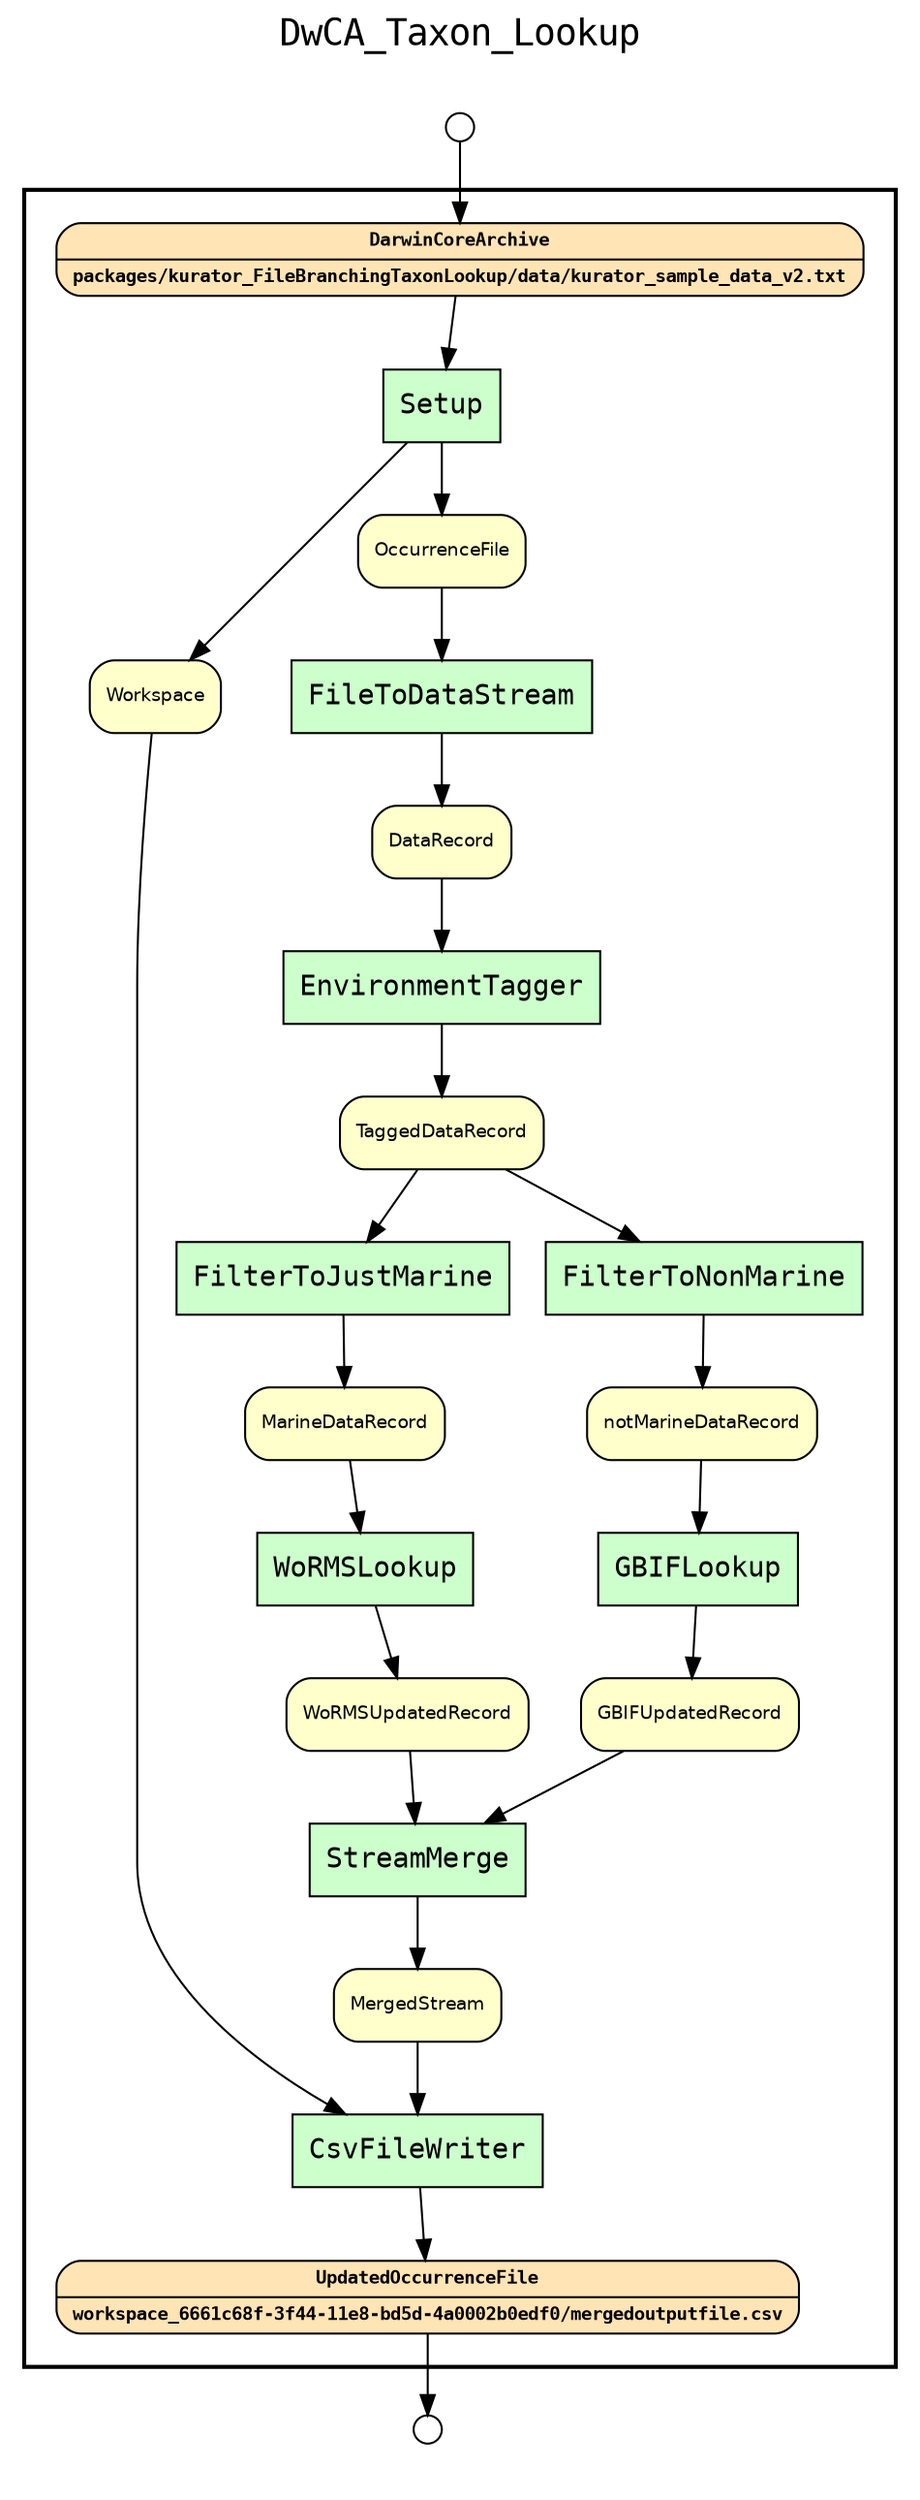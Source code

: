 
digraph yw_data_view {
rankdir=TB
fontname=Courier; fontsize=18; labelloc=t
label="DwCA_Taxon_Lookup"
subgraph cluster_workflow { label=""; color=black; penwidth=2
subgraph cluster_workflow_inner { label=""; color=white
node[shape=box style="filled" fillcolor="#CCFFCC" peripheries=1 fontname=Courier]
Setup
FileToDataStream
EnvironmentTagger
FilterToJustMarine
FilterToNonMarine
WoRMSLookup
GBIFLookup
StreamMerge
CsvFileWriter
node[shape=box style="filled" fillcolor="#CCFFCC" peripheries=1 fontname=Courier]
node[shape=box style="rounded,filled" fillcolor="#FFE4B5" peripheries=1 fontname="Courier-Bold" fontsize=9]
DarwinCoreArchive[shape=record rankdir=LR label="{<f0> DarwinCoreArchive |<f1>packages/kurator_FileBranchingTaxonLookup/data/kurator_sample_data_v2.txt\n}"]
node[shape=box style="rounded,filled" fillcolor="#FFFFCC" peripheries=1 fontname=Helvetica]
Workspace
OccurrenceFile
DataRecord
TaggedDataRecord
MarineDataRecord
notMarineDataRecord
WoRMSUpdatedRecord
GBIFUpdatedRecord
MergedStream
node[shape=box style="rounded,filled" fillcolor="#FFE4B5" peripheries=1 fontname="Courier-Bold" fontsize=9]
UpdatedOccurrenceFile[shape=record rankdir=LR label="{<f0> UpdatedOccurrenceFile |<f1>workspace_6661c68f-3f44-11e8-bd5d-4a0002b0edf0/mergedoutputfile.csv\n}"]
node[shape=box style="rounded,filled" fillcolor="#FFFFFF" peripheries=1 fontname=Helvetica]
}}
subgraph cluster_inflows { label=""; color=white; penwidth=2
subgraph cluster_inflows_inner { label=""; color=white
node[shape=circle fillcolor="#FFFFFF" peripheries=1 width=0.2]
DarwinCoreArchive_inflow [label=""]
}}
subgraph cluster_outflows { label=""; color=white; penwidth=2
subgraph cluster_outflows_inner { label=""; color=white
node[shape=circle fillcolor="#FFFFFF" peripheries=1 width=0.2]
UpdatedOccurrenceFile_outflow [label=""]
}}
Workspace -> CsvFileWriter
notMarineDataRecord -> GBIFLookup
OccurrenceFile -> FileToDataStream
WoRMSUpdatedRecord -> StreamMerge
DataRecord -> EnvironmentTagger
GBIFUpdatedRecord -> StreamMerge
MergedStream -> CsvFileWriter
TaggedDataRecord -> FilterToNonMarine
TaggedDataRecord -> FilterToJustMarine
DarwinCoreArchive -> Setup
MarineDataRecord -> WoRMSLookup
Setup -> Workspace
Setup -> OccurrenceFile
FileToDataStream -> DataRecord
EnvironmentTagger -> TaggedDataRecord
FilterToJustMarine -> MarineDataRecord
FilterToNonMarine -> notMarineDataRecord
WoRMSLookup -> WoRMSUpdatedRecord
GBIFLookup -> GBIFUpdatedRecord
StreamMerge -> MergedStream
CsvFileWriter -> UpdatedOccurrenceFile
DarwinCoreArchive_inflow -> DarwinCoreArchive
UpdatedOccurrenceFile -> UpdatedOccurrenceFile_outflow
}

